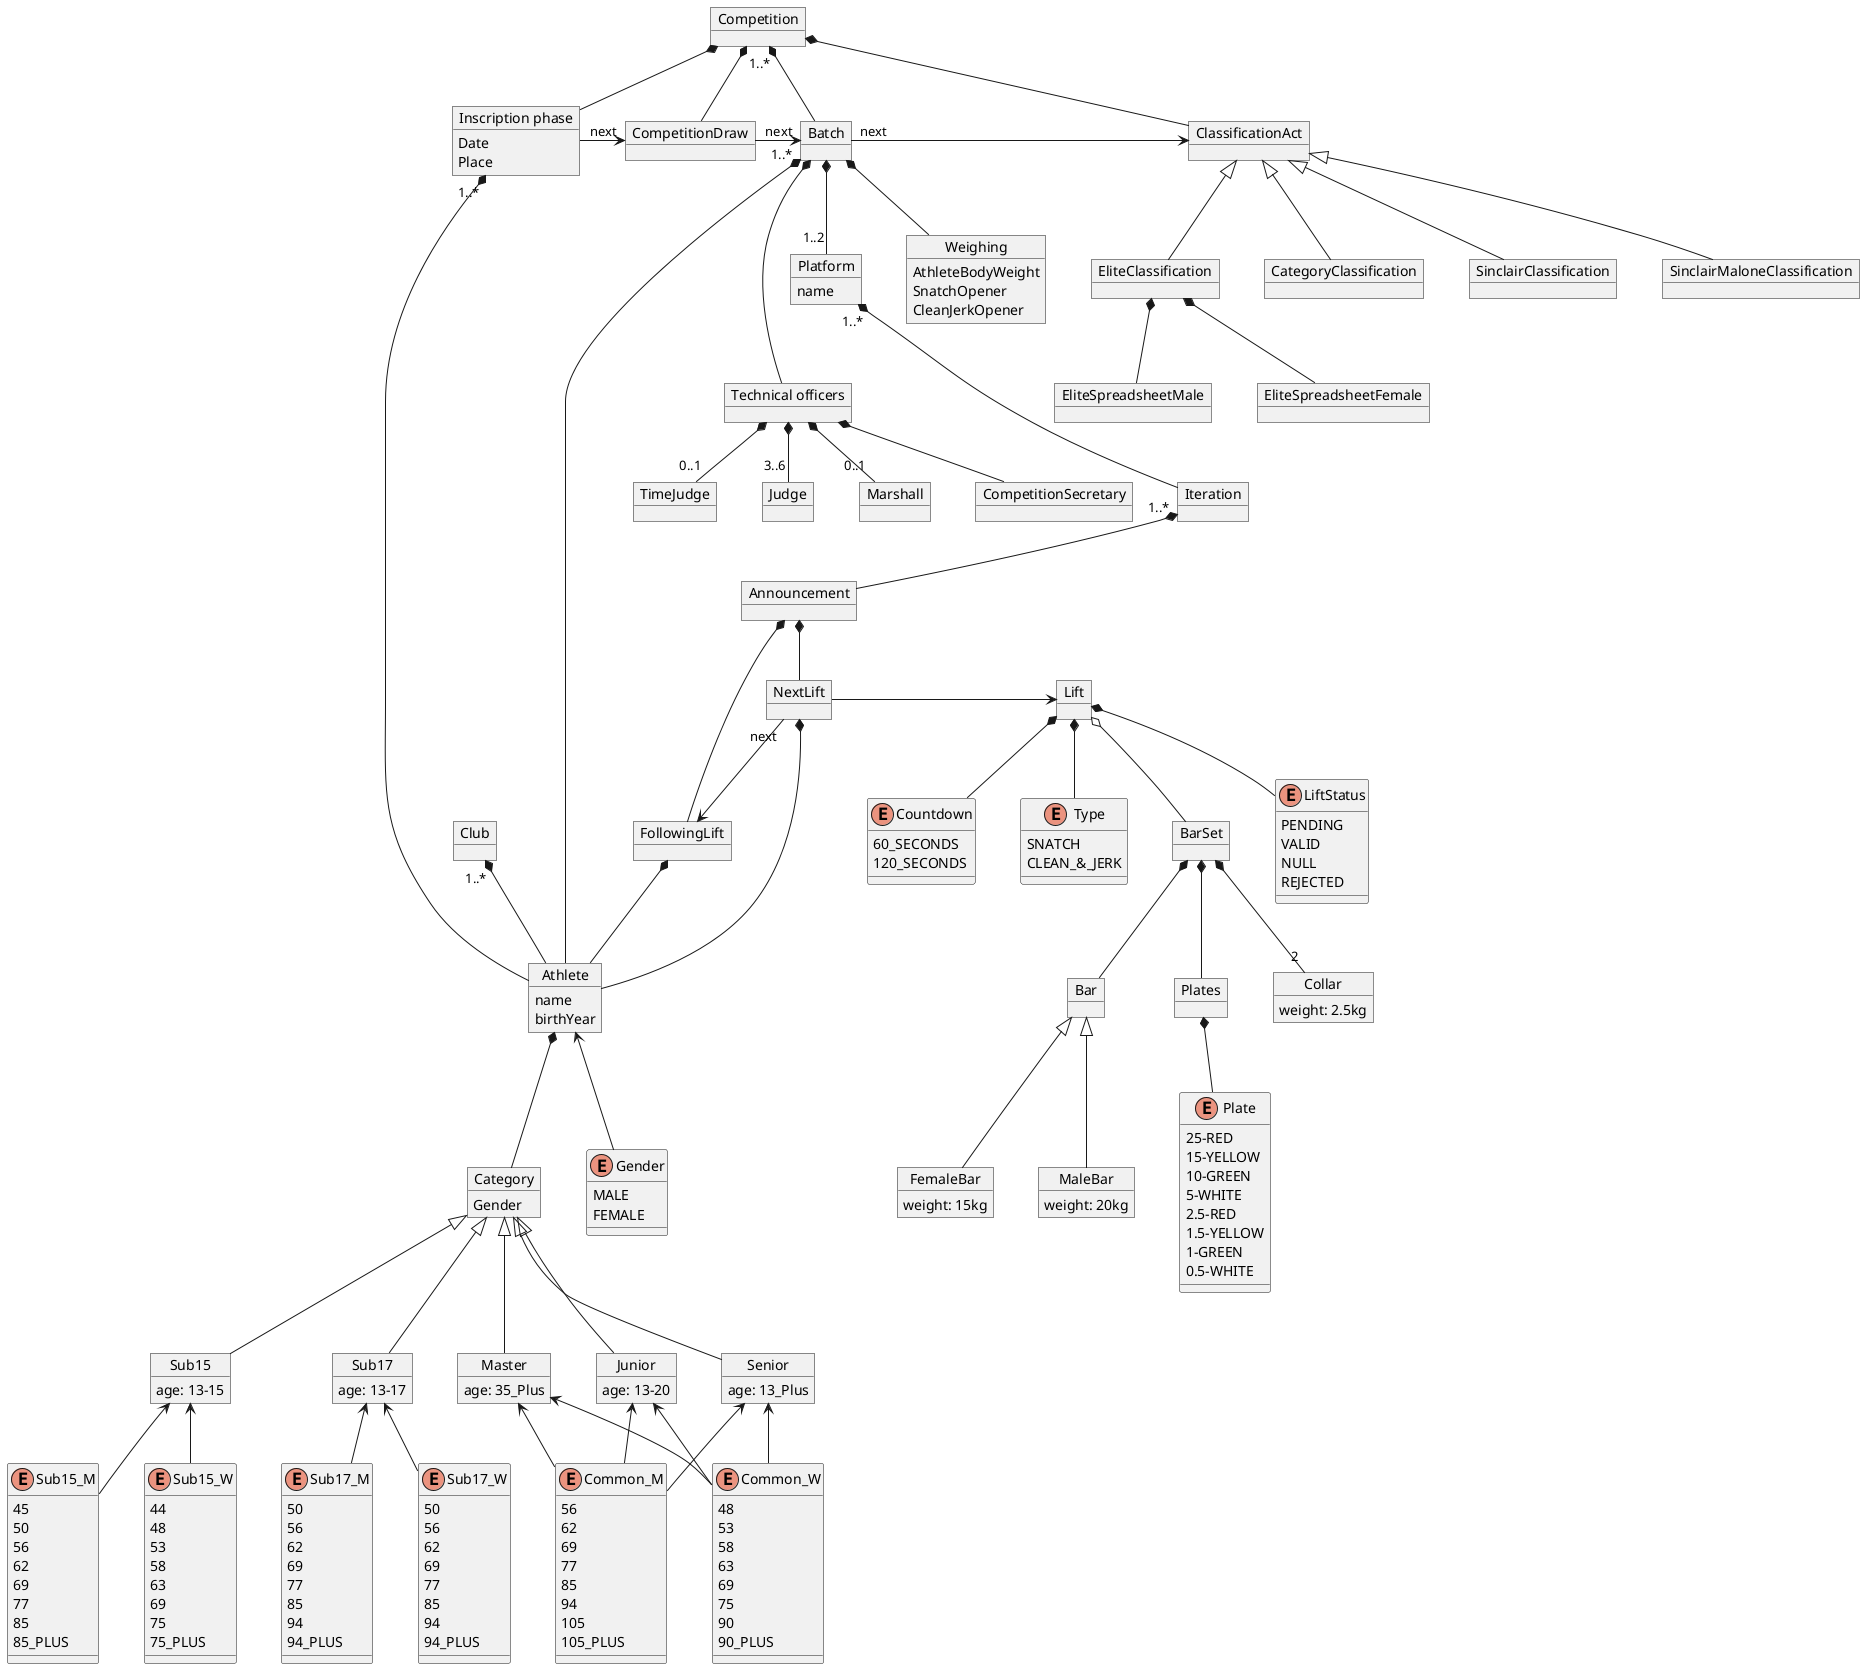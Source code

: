 @startuml
skinparam nodesep 45
' CONTROLS node horizontal separation
' skinparam ranksep 60 CONTROLS vertical separation

object Competition
object "Inscription phase" as Inscription {
  Date
  Place
}
object CompetitionDraw
object Batch
object Weighing {
  AthleteBodyWeight
  SnatchOpener
  CleanJerkOpener
}
object ClassificationAct
object CategoryClassification
object SinclairClassification
object SinclairMaloneClassification
object EliteClassification
object EliteSpreadsheetMale
object EliteSpreadsheetFemale
object Platform {
  name
}
object Club
object Athlete {
  name
  birthYear
}
enum Gender {
  MALE
  FEMALE
}
object "Technical officers" as TC
object Judge
object Marshall
object CompetitionSecretary
object TimeJudge
object Lift
enum Type {
  SNATCH
  CLEAN_&_JERK
}
enum LiftStatus {
  PENDING
  VALID
  NULL
  REJECTED
}
enum Countdown {
  60_SECONDS
  120_SECONDS
}
object BarSet
object Bar
object FemaleBar {
  weight: 15kg
}
object MaleBar {
  weight: 20kg
}
object Plates
enum Plate {
  25-RED
  15-YELLOW
  10-GREEN
  5-WHITE
  2.5-RED
  1.5-YELLOW
  1-GREEN
  0.5-WHITE
}
object Collar {
  weight: 2.5kg
}

object Category {
  Gender
}

object Sub15 {
  age: 13-15
}

object Sub17 {
  age: 13-17
}

object Junior {
  age: 13-20
}

object Senior {
  age: 13_Plus
}

object Master {
  age: 35_Plus
}

enum Sub15_M {
  45
  50
  56
  62
  69
  77
  85
  85_PLUS
}

enum Sub15_W {
 44
 48
 53
 58
 63
 69
 75
 75_PLUS
}

enum Sub17_M {
  50
  56
  62
  69
  77
  85
  94
  94_PLUS
}

enum Sub17_W {
 50
 56
 62
 69
 77
 85
 94
 94_PLUS
}

enum Common_M {
56
62
69
77
85
94
105
105_PLUS
}

enum Common_W {
48
53
58
63
69
75
90
90_PLUS
}

object Iteration
object Announcement
object NextLift
object FollowingLift

Competition *-- Inscription
Inscription "1..*"  *-- Athlete
Athlete <-- Gender
Club "1..*" *-- Athlete
Competition *-- CompetitionDraw
Competition "1..*" *--  Batch
Competition *-- ClassificationAct
ClassificationAct <|-- CategoryClassification
ClassificationAct <|-- SinclairClassification
ClassificationAct <|-- SinclairMaloneClassification
ClassificationAct <|-- EliteClassification
EliteClassification *-- EliteSpreadsheetMale
EliteClassification *-- EliteSpreadsheetFemale

Batch "next" -right-> ClassificationAct
Inscription -right-> "next" CompetitionDraw
CompetitionDraw -right-> "next" Batch

Batch *-- Weighing
Batch *-- "1..2" Platform
Batch "1..*" *---  Athlete
Batch *--- TC

TC *-- "3..6" Judge
TC *-- CompetitionSecretary
TC *-- "0..1" Marshall
TC *-- "0..1" TimeJudge

Platform "1..*" *---  Iteration
Iteration "1..*" *--  Announcement
Announcement *-- NextLift
Announcement *-- FollowingLift
NextLift "next" --> FollowingLift
NextLift --right-> Lift
NextLift *-- Athlete
FollowingLift *-- Athlete

Lift *-- Type
Lift *-- LiftStatus
Lift *-- Countdown
Lift o-- BarSet
BarSet *-- Bar
BarSet *-- Plates
BarSet *-- "2" Collar
Bar <|-- FemaleBar
Bar <|-- MaleBar
Plates *-- Plate

Category <|-- Sub15
Category <|-- Sub17
Category <|-- Junior
Category <|-- Senior
Category <|-- Master

Sub15 <-- Sub15_W
Sub15 <-- Sub15_M
Sub17 <-- Sub17_W
Sub17 <-- Sub17_M
Junior <-- Common_M
Junior <-- Common_W
Senior <-- Common_M
Senior <-- Common_W
Master <-- Common_M
Master <-- Common_W

Athlete *-- Category
@enduml
